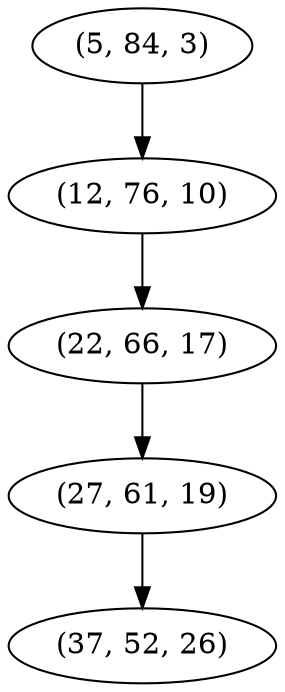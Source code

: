 digraph tree {
    "(5, 84, 3)";
    "(12, 76, 10)";
    "(22, 66, 17)";
    "(27, 61, 19)";
    "(37, 52, 26)";
    "(5, 84, 3)" -> "(12, 76, 10)";
    "(12, 76, 10)" -> "(22, 66, 17)";
    "(22, 66, 17)" -> "(27, 61, 19)";
    "(27, 61, 19)" -> "(37, 52, 26)";
}
